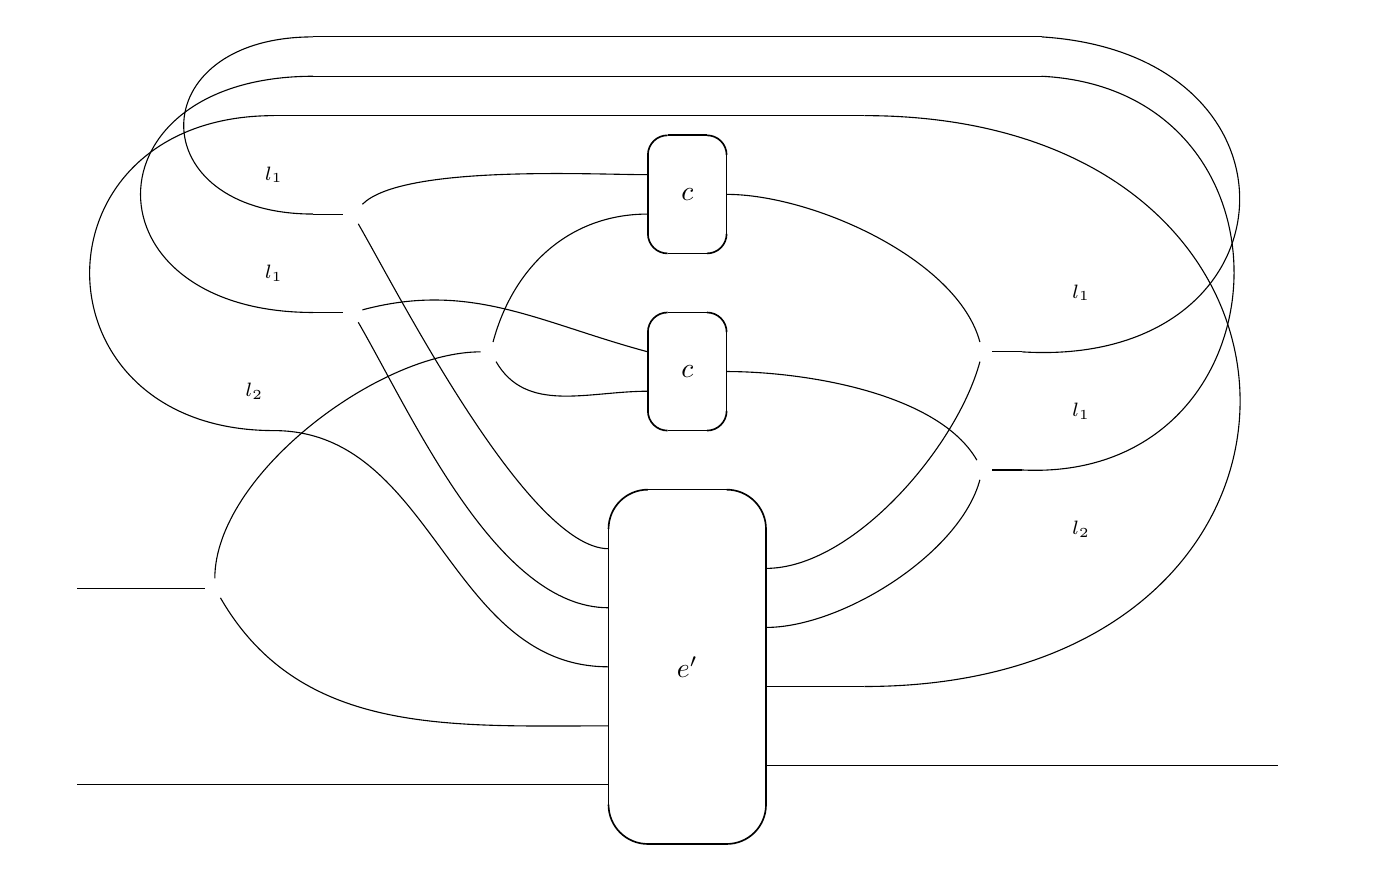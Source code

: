 \begin{tikzpicture}
	\begin{pgfonlayer}{nodelayer}
		\node [style=none] (132) at (5, 2.25) {\scriptsize $l_1$};
		\node [style=none] (134) at (2.25, -1.25) {};
		\node [style=none] (147) at (-5.5, 2.5) {\scriptsize $l_2$};
		\node [style=none] (152) at (-5.25, 2) {};
		\node [style=none] (153) at (5, 3.75) {\scriptsize $l_1$};
		\node [style=none] (155) at (4.25, 3) {};
		\node [style=none] (156) at (5, 0.75) {\scriptsize $l_2$};
		\node [style=none] (158) at (4.25, 1.5) {};
		\node [style=none] (159) at (-5.25, 4) {\scriptsize $l_1$};
		\node [style=none] (160) at (-5.25, 5.25) {\scriptsize $l_1$};
		\node [style=none] (162) at (-4.75, 4.75) {};
		\node [style=none] (164) at (-4.75, 3.5) {};
		\node [style=none] (167) at (2.25, 6) {};
		\node [style=none] (168) at (4.5, 6.5) {};
		\node [style=none] (169) at (4.5, 7) {};
		\node [style=none] (170) at (-5.25, 6) {};
		\node [style=none] (171) at (-4.75, 6.5) {};
		\node [style=none] (172) at (-4.75, 7) {};
		\node [style=black] (173) at (-6, 0) {};
		\node [style=none] (174) at (-7.75, 0) {};
		\node [style=none] (175) at (-1, 0.75) {};
		\node [style=none] (176) at (-0.5, 1.25) {};
		\node [style=none] (177) at (-1, -2.75) {};
		\node [style=none] (178) at (1, -2.75) {};
		\node [style=none] (179) at (-0.5, -3.25) {};
		\node [style=none] (180) at (1, 0.75) {};
		\node [style=none] (181) at (0.5, -3.25) {};
		\node [style=none] (182) at (0.5, 1.25) {};
		\node [style=none] (183) at (0, -1) {$e'$};
		\node [style=none] (185) at (-1, -2.5) {};
		\node [style=none] (187) at (-1, -1.75) {};
		\node [style=none] (192) at (1, -2.25) {};
		\node [style=none] (193) at (1, -1.25) {};
		\node [style=none] (194) at (-0.5, 3.25) {};
		\node [style=none] (195) at (-0.25, 3.5) {};
		\node [style=none] (196) at (-0.5, 2.25) {};
		\node [style=none] (197) at (0.5, 2.25) {};
		\node [style=none] (198) at (-0.25, 2) {};
		\node [style=none] (199) at (0.5, 3.25) {};
		\node [style=none] (200) at (0.25, 2) {};
		\node [style=none] (201) at (0.25, 3.5) {};
		\node [style=none] (202) at (-0.5, 4.75) {};
		\node [style=black] (203) at (-2.5, 3) {};
		\node [style=none] (204) at (-0.5, 2.5) {};
		\node [style=none] (205) at (-0.5, 5.5) {};
		\node [style=none] (206) at (-0.25, 5.75) {};
		\node [style=none] (207) at (-0.5, 4.5) {};
		\node [style=none] (208) at (0.5, 4.5) {};
		\node [style=none] (209) at (-0.25, 4.25) {};
		\node [style=none] (210) at (0.5, 5.5) {};
		\node [style=none] (211) at (0.25, 4.25) {};
		\node [style=none] (212) at (0.25, 5.75) {};
		\node [style=none] (213) at (0.5, 2.75) {};
		\node [style=none] (214) at (1, -0.5) {};
		\node [style=none] (215) at (0.5, 5) {};
		\node [style=none] (216) at (1, 0.25) {};
		\node [style=none] (221) at (7.5, -2.25) {};
		\node [style=none] (222) at (-7.75, -2.5) {};
		\node [style=none] (223) at (0, 2.75) {$c$};
		\node [style=none] (224) at (0, 5) {$c$};
		\node [style=none] (228) at (-1, -1) {};
		\node [style=none] (229) at (-0.5, 5.25) {};
		\node [style=none] (230) at (-0.5, 3) {};
		\node [style=black] (233) at (3.75, 3) {};
		\node [style=black] (236) at (3.75, 1.5) {};
		\node [style=black] (240) at (-4.25, 4.75) {};
		\node [style=black] (242) at (-4.25, 3.5) {};
		\node [style=none] (244) at (-1, -0.25) {};
		\node [style=none] (245) at (-1, 0.5) {};
	\end{pgfonlayer}
	\begin{pgfonlayer}{edgelayer}
		\draw [bend right=90, looseness=2.25] (134.center) to (167.center);
		\draw [bend right=90, looseness=1.75] (158.center) to (168.center);
		\draw [bend right=90, looseness=2.25] (155.center) to (169.center);
		\draw (169.center) to (172.center);
		\draw (168.center) to (171.center);
		\draw (167.center) to (170.center);
		\draw [bend right=270, looseness=2.00] (152.center) to (170.center);
		\draw [bend right=270, looseness=2.50] (164.center) to (171.center);
		\draw [bend right=270, looseness=2.50] (162.center) to (172.center);
		\draw (174.center) to (173);
		\draw [semithick, in=0, out=-90] (178.center) to (181.center);
		\draw [semithick, in=-90, out=180] (179.center) to (177.center);
		\draw [semithick, in=180, out=90] (175.center) to (176.center);
		\draw [semithick, in=90, out=0] (182.center) to (180.center);
		\draw [semithick] (176.center) to (182.center);
		\draw [semithick] (180.center) to (178.center);
		\draw [semithick] (181.center) to (179.center);
		\draw [semithick] (177.center) to (175.center);
		\draw [semithick, in=0, out=-90] (197.center) to (200.center);
		\draw [semithick, in=-90, out=180] (198.center) to (196.center);
		\draw [semithick, in=180, out=90] (194.center) to (195.center);
		\draw [semithick, in=90, out=0] (201.center) to (199.center);
		\draw [semithick] (195.center) to (201.center);
		\draw [semithick] (199.center) to (197.center);
		\draw [semithick] (200.center) to (198.center);
		\draw [semithick] (196.center) to (194.center);
		\draw [in=180, out=-60] (203) to (204.center);
		\draw [in=180, out=75] (203) to (202.center);
		\draw [semithick, in=0, out=-90] (208.center) to (211.center);
		\draw [semithick, in=-90, out=180] (209.center) to (207.center);
		\draw [semithick, in=180, out=90] (205.center) to (206.center);
		\draw [semithick, in=90, out=0] (212.center) to (210.center);
		\draw [semithick] (206.center) to (212.center);
		\draw [semithick] (210.center) to (208.center);
		\draw [semithick] (211.center) to (209.center);
		\draw [semithick] (207.center) to (205.center);
		\draw (222.center) to (185.center);
		\draw [in=-105, out=0, looseness=0.75] (214.center) to (236);
		\draw [in=-105, out=0, looseness=0.75] (216.center) to (233);
		\draw [in=-180, out=45, looseness=0.50] (240) to (229.center);
		\draw [in=165, out=15] (242) to (230.center);
		\draw [in=180, out=-60, looseness=0.75] (242) to (244.center);
		\draw [in=180, out=-60, looseness=0.50] (240) to (245.center);
		\draw [in=105, out=0, looseness=0.75] (215.center) to (233);
		\draw [in=120, out=0, looseness=0.75] (213.center) to (236);
		\draw (192.center) to (221.center);
		\draw [in=-180, out=0] (193.center) to (134.center);
		\draw (233) to (155.center);
		\draw (236) to (158.center);
		\draw [in=180, out=90, looseness=0.75] (173) to (203);
		\draw [in=180, out=-60] (173) to (187.center);
		\draw (162.center) to (240);
		\draw (164.center) to (242);
		\draw [in=180, out=0] (152.center) to (228.center);
	\end{pgfonlayer}
\end{tikzpicture}
